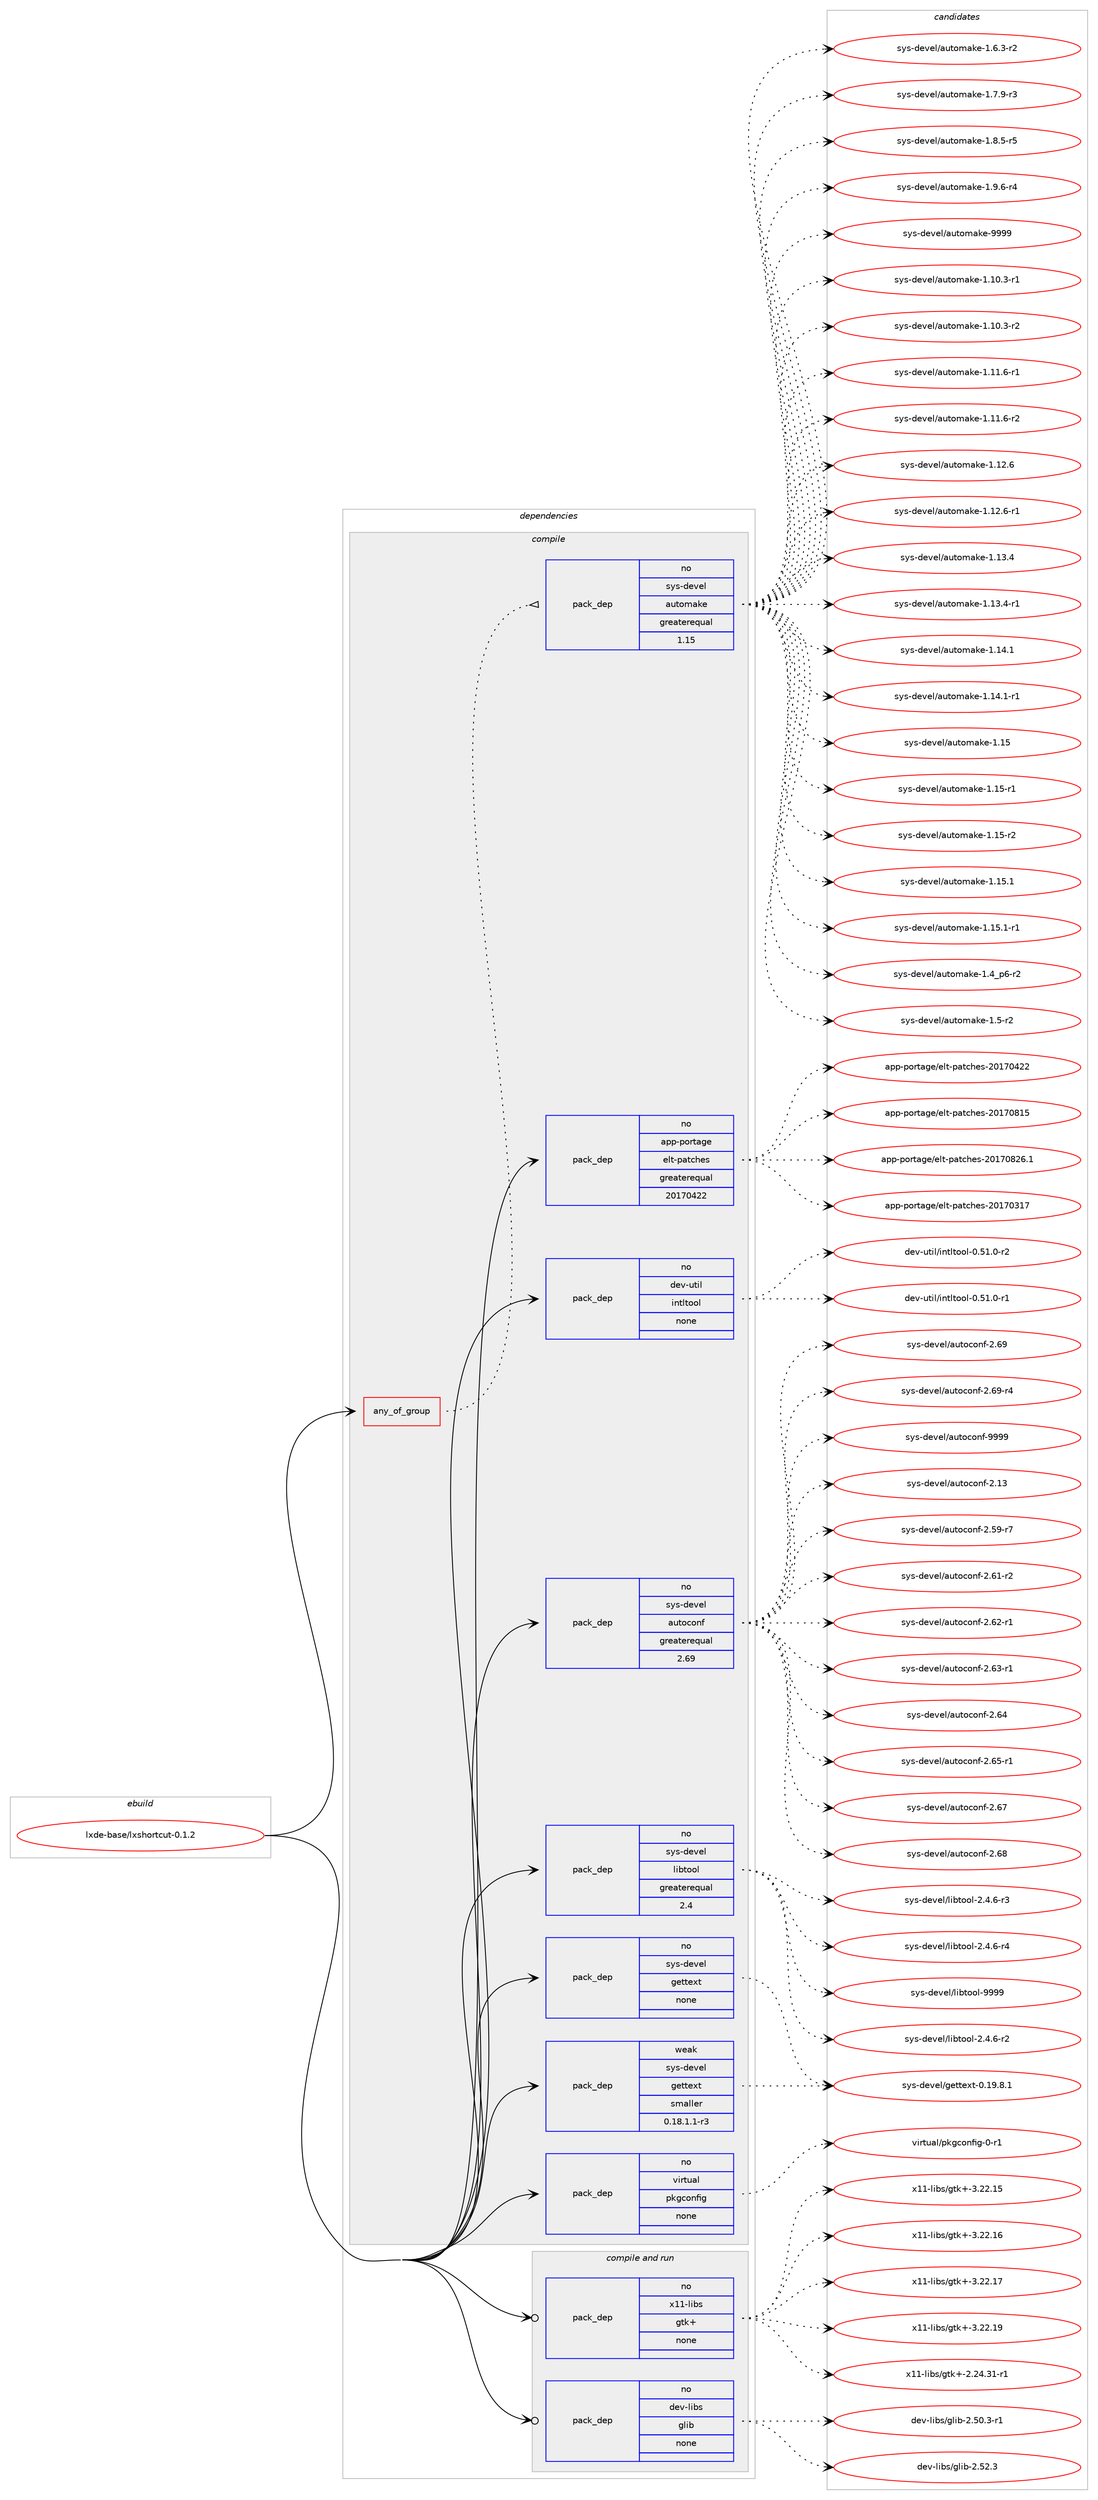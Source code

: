 digraph prolog {

# *************
# Graph options
# *************

newrank=true;
concentrate=true;
compound=true;
graph [rankdir=LR,fontname=Helvetica,fontsize=10,ranksep=1.5];#, ranksep=2.5, nodesep=0.2];
edge  [arrowhead=vee];
node  [fontname=Helvetica,fontsize=10];

# **********
# The ebuild
# **********

subgraph cluster_leftcol {
color=gray;
rank=same;
label=<<i>ebuild</i>>;
id [label="lxde-base/lxshortcut-0.1.2", color=red, width=4, href="../lxde-base/lxshortcut-0.1.2.svg"];
}

# ****************
# The dependencies
# ****************

subgraph cluster_midcol {
color=gray;
label=<<i>dependencies</i>>;
subgraph cluster_compile {
fillcolor="#eeeeee";
style=filled;
label=<<i>compile</i>>;
subgraph any4938 {
dependency338927 [label=<<TABLE BORDER="0" CELLBORDER="1" CELLSPACING="0" CELLPADDING="4"><TR><TD CELLPADDING="10">any_of_group</TD></TR></TABLE>>, shape=none, color=red];subgraph pack249204 {
dependency338928 [label=<<TABLE BORDER="0" CELLBORDER="1" CELLSPACING="0" CELLPADDING="4" WIDTH="220"><TR><TD ROWSPAN="6" CELLPADDING="30">pack_dep</TD></TR><TR><TD WIDTH="110">no</TD></TR><TR><TD>sys-devel</TD></TR><TR><TD>automake</TD></TR><TR><TD>greaterequal</TD></TR><TR><TD>1.15</TD></TR></TABLE>>, shape=none, color=blue];
}
dependency338927:e -> dependency338928:w [weight=20,style="dotted",arrowhead="oinv"];
}
id:e -> dependency338927:w [weight=20,style="solid",arrowhead="vee"];
subgraph pack249205 {
dependency338929 [label=<<TABLE BORDER="0" CELLBORDER="1" CELLSPACING="0" CELLPADDING="4" WIDTH="220"><TR><TD ROWSPAN="6" CELLPADDING="30">pack_dep</TD></TR><TR><TD WIDTH="110">no</TD></TR><TR><TD>app-portage</TD></TR><TR><TD>elt-patches</TD></TR><TR><TD>greaterequal</TD></TR><TR><TD>20170422</TD></TR></TABLE>>, shape=none, color=blue];
}
id:e -> dependency338929:w [weight=20,style="solid",arrowhead="vee"];
subgraph pack249206 {
dependency338930 [label=<<TABLE BORDER="0" CELLBORDER="1" CELLSPACING="0" CELLPADDING="4" WIDTH="220"><TR><TD ROWSPAN="6" CELLPADDING="30">pack_dep</TD></TR><TR><TD WIDTH="110">no</TD></TR><TR><TD>dev-util</TD></TR><TR><TD>intltool</TD></TR><TR><TD>none</TD></TR><TR><TD></TD></TR></TABLE>>, shape=none, color=blue];
}
id:e -> dependency338930:w [weight=20,style="solid",arrowhead="vee"];
subgraph pack249207 {
dependency338931 [label=<<TABLE BORDER="0" CELLBORDER="1" CELLSPACING="0" CELLPADDING="4" WIDTH="220"><TR><TD ROWSPAN="6" CELLPADDING="30">pack_dep</TD></TR><TR><TD WIDTH="110">no</TD></TR><TR><TD>sys-devel</TD></TR><TR><TD>autoconf</TD></TR><TR><TD>greaterequal</TD></TR><TR><TD>2.69</TD></TR></TABLE>>, shape=none, color=blue];
}
id:e -> dependency338931:w [weight=20,style="solid",arrowhead="vee"];
subgraph pack249208 {
dependency338932 [label=<<TABLE BORDER="0" CELLBORDER="1" CELLSPACING="0" CELLPADDING="4" WIDTH="220"><TR><TD ROWSPAN="6" CELLPADDING="30">pack_dep</TD></TR><TR><TD WIDTH="110">no</TD></TR><TR><TD>sys-devel</TD></TR><TR><TD>gettext</TD></TR><TR><TD>none</TD></TR><TR><TD></TD></TR></TABLE>>, shape=none, color=blue];
}
id:e -> dependency338932:w [weight=20,style="solid",arrowhead="vee"];
subgraph pack249209 {
dependency338933 [label=<<TABLE BORDER="0" CELLBORDER="1" CELLSPACING="0" CELLPADDING="4" WIDTH="220"><TR><TD ROWSPAN="6" CELLPADDING="30">pack_dep</TD></TR><TR><TD WIDTH="110">no</TD></TR><TR><TD>sys-devel</TD></TR><TR><TD>libtool</TD></TR><TR><TD>greaterequal</TD></TR><TR><TD>2.4</TD></TR></TABLE>>, shape=none, color=blue];
}
id:e -> dependency338933:w [weight=20,style="solid",arrowhead="vee"];
subgraph pack249210 {
dependency338934 [label=<<TABLE BORDER="0" CELLBORDER="1" CELLSPACING="0" CELLPADDING="4" WIDTH="220"><TR><TD ROWSPAN="6" CELLPADDING="30">pack_dep</TD></TR><TR><TD WIDTH="110">no</TD></TR><TR><TD>virtual</TD></TR><TR><TD>pkgconfig</TD></TR><TR><TD>none</TD></TR><TR><TD></TD></TR></TABLE>>, shape=none, color=blue];
}
id:e -> dependency338934:w [weight=20,style="solid",arrowhead="vee"];
subgraph pack249211 {
dependency338935 [label=<<TABLE BORDER="0" CELLBORDER="1" CELLSPACING="0" CELLPADDING="4" WIDTH="220"><TR><TD ROWSPAN="6" CELLPADDING="30">pack_dep</TD></TR><TR><TD WIDTH="110">weak</TD></TR><TR><TD>sys-devel</TD></TR><TR><TD>gettext</TD></TR><TR><TD>smaller</TD></TR><TR><TD>0.18.1.1-r3</TD></TR></TABLE>>, shape=none, color=blue];
}
id:e -> dependency338935:w [weight=20,style="solid",arrowhead="vee"];
}
subgraph cluster_compileandrun {
fillcolor="#eeeeee";
style=filled;
label=<<i>compile and run</i>>;
subgraph pack249212 {
dependency338936 [label=<<TABLE BORDER="0" CELLBORDER="1" CELLSPACING="0" CELLPADDING="4" WIDTH="220"><TR><TD ROWSPAN="6" CELLPADDING="30">pack_dep</TD></TR><TR><TD WIDTH="110">no</TD></TR><TR><TD>dev-libs</TD></TR><TR><TD>glib</TD></TR><TR><TD>none</TD></TR><TR><TD></TD></TR></TABLE>>, shape=none, color=blue];
}
id:e -> dependency338936:w [weight=20,style="solid",arrowhead="odotvee"];
subgraph pack249213 {
dependency338937 [label=<<TABLE BORDER="0" CELLBORDER="1" CELLSPACING="0" CELLPADDING="4" WIDTH="220"><TR><TD ROWSPAN="6" CELLPADDING="30">pack_dep</TD></TR><TR><TD WIDTH="110">no</TD></TR><TR><TD>x11-libs</TD></TR><TR><TD>gtk+</TD></TR><TR><TD>none</TD></TR><TR><TD></TD></TR></TABLE>>, shape=none, color=blue];
}
id:e -> dependency338937:w [weight=20,style="solid",arrowhead="odotvee"];
}
subgraph cluster_run {
fillcolor="#eeeeee";
style=filled;
label=<<i>run</i>>;
}
}

# **************
# The candidates
# **************

subgraph cluster_choices {
rank=same;
color=gray;
label=<<i>candidates</i>>;

subgraph choice249204 {
color=black;
nodesep=1;
choice11512111545100101118101108479711711611110997107101454946494846514511449 [label="sys-devel/automake-1.10.3-r1", color=red, width=4,href="../sys-devel/automake-1.10.3-r1.svg"];
choice11512111545100101118101108479711711611110997107101454946494846514511450 [label="sys-devel/automake-1.10.3-r2", color=red, width=4,href="../sys-devel/automake-1.10.3-r2.svg"];
choice11512111545100101118101108479711711611110997107101454946494946544511449 [label="sys-devel/automake-1.11.6-r1", color=red, width=4,href="../sys-devel/automake-1.11.6-r1.svg"];
choice11512111545100101118101108479711711611110997107101454946494946544511450 [label="sys-devel/automake-1.11.6-r2", color=red, width=4,href="../sys-devel/automake-1.11.6-r2.svg"];
choice1151211154510010111810110847971171161111099710710145494649504654 [label="sys-devel/automake-1.12.6", color=red, width=4,href="../sys-devel/automake-1.12.6.svg"];
choice11512111545100101118101108479711711611110997107101454946495046544511449 [label="sys-devel/automake-1.12.6-r1", color=red, width=4,href="../sys-devel/automake-1.12.6-r1.svg"];
choice1151211154510010111810110847971171161111099710710145494649514652 [label="sys-devel/automake-1.13.4", color=red, width=4,href="../sys-devel/automake-1.13.4.svg"];
choice11512111545100101118101108479711711611110997107101454946495146524511449 [label="sys-devel/automake-1.13.4-r1", color=red, width=4,href="../sys-devel/automake-1.13.4-r1.svg"];
choice1151211154510010111810110847971171161111099710710145494649524649 [label="sys-devel/automake-1.14.1", color=red, width=4,href="../sys-devel/automake-1.14.1.svg"];
choice11512111545100101118101108479711711611110997107101454946495246494511449 [label="sys-devel/automake-1.14.1-r1", color=red, width=4,href="../sys-devel/automake-1.14.1-r1.svg"];
choice115121115451001011181011084797117116111109971071014549464953 [label="sys-devel/automake-1.15", color=red, width=4,href="../sys-devel/automake-1.15.svg"];
choice1151211154510010111810110847971171161111099710710145494649534511449 [label="sys-devel/automake-1.15-r1", color=red, width=4,href="../sys-devel/automake-1.15-r1.svg"];
choice1151211154510010111810110847971171161111099710710145494649534511450 [label="sys-devel/automake-1.15-r2", color=red, width=4,href="../sys-devel/automake-1.15-r2.svg"];
choice1151211154510010111810110847971171161111099710710145494649534649 [label="sys-devel/automake-1.15.1", color=red, width=4,href="../sys-devel/automake-1.15.1.svg"];
choice11512111545100101118101108479711711611110997107101454946495346494511449 [label="sys-devel/automake-1.15.1-r1", color=red, width=4,href="../sys-devel/automake-1.15.1-r1.svg"];
choice115121115451001011181011084797117116111109971071014549465295112544511450 [label="sys-devel/automake-1.4_p6-r2", color=red, width=4,href="../sys-devel/automake-1.4_p6-r2.svg"];
choice11512111545100101118101108479711711611110997107101454946534511450 [label="sys-devel/automake-1.5-r2", color=red, width=4,href="../sys-devel/automake-1.5-r2.svg"];
choice115121115451001011181011084797117116111109971071014549465446514511450 [label="sys-devel/automake-1.6.3-r2", color=red, width=4,href="../sys-devel/automake-1.6.3-r2.svg"];
choice115121115451001011181011084797117116111109971071014549465546574511451 [label="sys-devel/automake-1.7.9-r3", color=red, width=4,href="../sys-devel/automake-1.7.9-r3.svg"];
choice115121115451001011181011084797117116111109971071014549465646534511453 [label="sys-devel/automake-1.8.5-r5", color=red, width=4,href="../sys-devel/automake-1.8.5-r5.svg"];
choice115121115451001011181011084797117116111109971071014549465746544511452 [label="sys-devel/automake-1.9.6-r4", color=red, width=4,href="../sys-devel/automake-1.9.6-r4.svg"];
choice115121115451001011181011084797117116111109971071014557575757 [label="sys-devel/automake-9999", color=red, width=4,href="../sys-devel/automake-9999.svg"];
dependency338928:e -> choice11512111545100101118101108479711711611110997107101454946494846514511449:w [style=dotted,weight="100"];
dependency338928:e -> choice11512111545100101118101108479711711611110997107101454946494846514511450:w [style=dotted,weight="100"];
dependency338928:e -> choice11512111545100101118101108479711711611110997107101454946494946544511449:w [style=dotted,weight="100"];
dependency338928:e -> choice11512111545100101118101108479711711611110997107101454946494946544511450:w [style=dotted,weight="100"];
dependency338928:e -> choice1151211154510010111810110847971171161111099710710145494649504654:w [style=dotted,weight="100"];
dependency338928:e -> choice11512111545100101118101108479711711611110997107101454946495046544511449:w [style=dotted,weight="100"];
dependency338928:e -> choice1151211154510010111810110847971171161111099710710145494649514652:w [style=dotted,weight="100"];
dependency338928:e -> choice11512111545100101118101108479711711611110997107101454946495146524511449:w [style=dotted,weight="100"];
dependency338928:e -> choice1151211154510010111810110847971171161111099710710145494649524649:w [style=dotted,weight="100"];
dependency338928:e -> choice11512111545100101118101108479711711611110997107101454946495246494511449:w [style=dotted,weight="100"];
dependency338928:e -> choice115121115451001011181011084797117116111109971071014549464953:w [style=dotted,weight="100"];
dependency338928:e -> choice1151211154510010111810110847971171161111099710710145494649534511449:w [style=dotted,weight="100"];
dependency338928:e -> choice1151211154510010111810110847971171161111099710710145494649534511450:w [style=dotted,weight="100"];
dependency338928:e -> choice1151211154510010111810110847971171161111099710710145494649534649:w [style=dotted,weight="100"];
dependency338928:e -> choice11512111545100101118101108479711711611110997107101454946495346494511449:w [style=dotted,weight="100"];
dependency338928:e -> choice115121115451001011181011084797117116111109971071014549465295112544511450:w [style=dotted,weight="100"];
dependency338928:e -> choice11512111545100101118101108479711711611110997107101454946534511450:w [style=dotted,weight="100"];
dependency338928:e -> choice115121115451001011181011084797117116111109971071014549465446514511450:w [style=dotted,weight="100"];
dependency338928:e -> choice115121115451001011181011084797117116111109971071014549465546574511451:w [style=dotted,weight="100"];
dependency338928:e -> choice115121115451001011181011084797117116111109971071014549465646534511453:w [style=dotted,weight="100"];
dependency338928:e -> choice115121115451001011181011084797117116111109971071014549465746544511452:w [style=dotted,weight="100"];
dependency338928:e -> choice115121115451001011181011084797117116111109971071014557575757:w [style=dotted,weight="100"];
}
subgraph choice249205 {
color=black;
nodesep=1;
choice97112112451121111141169710310147101108116451129711699104101115455048495548514955 [label="app-portage/elt-patches-20170317", color=red, width=4,href="../app-portage/elt-patches-20170317.svg"];
choice97112112451121111141169710310147101108116451129711699104101115455048495548525050 [label="app-portage/elt-patches-20170422", color=red, width=4,href="../app-portage/elt-patches-20170422.svg"];
choice97112112451121111141169710310147101108116451129711699104101115455048495548564953 [label="app-portage/elt-patches-20170815", color=red, width=4,href="../app-portage/elt-patches-20170815.svg"];
choice971121124511211111411697103101471011081164511297116991041011154550484955485650544649 [label="app-portage/elt-patches-20170826.1", color=red, width=4,href="../app-portage/elt-patches-20170826.1.svg"];
dependency338929:e -> choice97112112451121111141169710310147101108116451129711699104101115455048495548514955:w [style=dotted,weight="100"];
dependency338929:e -> choice97112112451121111141169710310147101108116451129711699104101115455048495548525050:w [style=dotted,weight="100"];
dependency338929:e -> choice97112112451121111141169710310147101108116451129711699104101115455048495548564953:w [style=dotted,weight="100"];
dependency338929:e -> choice971121124511211111411697103101471011081164511297116991041011154550484955485650544649:w [style=dotted,weight="100"];
}
subgraph choice249206 {
color=black;
nodesep=1;
choice1001011184511711610510847105110116108116111111108454846534946484511449 [label="dev-util/intltool-0.51.0-r1", color=red, width=4,href="../dev-util/intltool-0.51.0-r1.svg"];
choice1001011184511711610510847105110116108116111111108454846534946484511450 [label="dev-util/intltool-0.51.0-r2", color=red, width=4,href="../dev-util/intltool-0.51.0-r2.svg"];
dependency338930:e -> choice1001011184511711610510847105110116108116111111108454846534946484511449:w [style=dotted,weight="100"];
dependency338930:e -> choice1001011184511711610510847105110116108116111111108454846534946484511450:w [style=dotted,weight="100"];
}
subgraph choice249207 {
color=black;
nodesep=1;
choice115121115451001011181011084797117116111991111101024550464951 [label="sys-devel/autoconf-2.13", color=red, width=4,href="../sys-devel/autoconf-2.13.svg"];
choice1151211154510010111810110847971171161119911111010245504653574511455 [label="sys-devel/autoconf-2.59-r7", color=red, width=4,href="../sys-devel/autoconf-2.59-r7.svg"];
choice1151211154510010111810110847971171161119911111010245504654494511450 [label="sys-devel/autoconf-2.61-r2", color=red, width=4,href="../sys-devel/autoconf-2.61-r2.svg"];
choice1151211154510010111810110847971171161119911111010245504654504511449 [label="sys-devel/autoconf-2.62-r1", color=red, width=4,href="../sys-devel/autoconf-2.62-r1.svg"];
choice1151211154510010111810110847971171161119911111010245504654514511449 [label="sys-devel/autoconf-2.63-r1", color=red, width=4,href="../sys-devel/autoconf-2.63-r1.svg"];
choice115121115451001011181011084797117116111991111101024550465452 [label="sys-devel/autoconf-2.64", color=red, width=4,href="../sys-devel/autoconf-2.64.svg"];
choice1151211154510010111810110847971171161119911111010245504654534511449 [label="sys-devel/autoconf-2.65-r1", color=red, width=4,href="../sys-devel/autoconf-2.65-r1.svg"];
choice115121115451001011181011084797117116111991111101024550465455 [label="sys-devel/autoconf-2.67", color=red, width=4,href="../sys-devel/autoconf-2.67.svg"];
choice115121115451001011181011084797117116111991111101024550465456 [label="sys-devel/autoconf-2.68", color=red, width=4,href="../sys-devel/autoconf-2.68.svg"];
choice115121115451001011181011084797117116111991111101024550465457 [label="sys-devel/autoconf-2.69", color=red, width=4,href="../sys-devel/autoconf-2.69.svg"];
choice1151211154510010111810110847971171161119911111010245504654574511452 [label="sys-devel/autoconf-2.69-r4", color=red, width=4,href="../sys-devel/autoconf-2.69-r4.svg"];
choice115121115451001011181011084797117116111991111101024557575757 [label="sys-devel/autoconf-9999", color=red, width=4,href="../sys-devel/autoconf-9999.svg"];
dependency338931:e -> choice115121115451001011181011084797117116111991111101024550464951:w [style=dotted,weight="100"];
dependency338931:e -> choice1151211154510010111810110847971171161119911111010245504653574511455:w [style=dotted,weight="100"];
dependency338931:e -> choice1151211154510010111810110847971171161119911111010245504654494511450:w [style=dotted,weight="100"];
dependency338931:e -> choice1151211154510010111810110847971171161119911111010245504654504511449:w [style=dotted,weight="100"];
dependency338931:e -> choice1151211154510010111810110847971171161119911111010245504654514511449:w [style=dotted,weight="100"];
dependency338931:e -> choice115121115451001011181011084797117116111991111101024550465452:w [style=dotted,weight="100"];
dependency338931:e -> choice1151211154510010111810110847971171161119911111010245504654534511449:w [style=dotted,weight="100"];
dependency338931:e -> choice115121115451001011181011084797117116111991111101024550465455:w [style=dotted,weight="100"];
dependency338931:e -> choice115121115451001011181011084797117116111991111101024550465456:w [style=dotted,weight="100"];
dependency338931:e -> choice115121115451001011181011084797117116111991111101024550465457:w [style=dotted,weight="100"];
dependency338931:e -> choice1151211154510010111810110847971171161119911111010245504654574511452:w [style=dotted,weight="100"];
dependency338931:e -> choice115121115451001011181011084797117116111991111101024557575757:w [style=dotted,weight="100"];
}
subgraph choice249208 {
color=black;
nodesep=1;
choice1151211154510010111810110847103101116116101120116454846495746564649 [label="sys-devel/gettext-0.19.8.1", color=red, width=4,href="../sys-devel/gettext-0.19.8.1.svg"];
dependency338932:e -> choice1151211154510010111810110847103101116116101120116454846495746564649:w [style=dotted,weight="100"];
}
subgraph choice249209 {
color=black;
nodesep=1;
choice1151211154510010111810110847108105981161111111084550465246544511450 [label="sys-devel/libtool-2.4.6-r2", color=red, width=4,href="../sys-devel/libtool-2.4.6-r2.svg"];
choice1151211154510010111810110847108105981161111111084550465246544511451 [label="sys-devel/libtool-2.4.6-r3", color=red, width=4,href="../sys-devel/libtool-2.4.6-r3.svg"];
choice1151211154510010111810110847108105981161111111084550465246544511452 [label="sys-devel/libtool-2.4.6-r4", color=red, width=4,href="../sys-devel/libtool-2.4.6-r4.svg"];
choice1151211154510010111810110847108105981161111111084557575757 [label="sys-devel/libtool-9999", color=red, width=4,href="../sys-devel/libtool-9999.svg"];
dependency338933:e -> choice1151211154510010111810110847108105981161111111084550465246544511450:w [style=dotted,weight="100"];
dependency338933:e -> choice1151211154510010111810110847108105981161111111084550465246544511451:w [style=dotted,weight="100"];
dependency338933:e -> choice1151211154510010111810110847108105981161111111084550465246544511452:w [style=dotted,weight="100"];
dependency338933:e -> choice1151211154510010111810110847108105981161111111084557575757:w [style=dotted,weight="100"];
}
subgraph choice249210 {
color=black;
nodesep=1;
choice11810511411611797108471121071039911111010210510345484511449 [label="virtual/pkgconfig-0-r1", color=red, width=4,href="../virtual/pkgconfig-0-r1.svg"];
dependency338934:e -> choice11810511411611797108471121071039911111010210510345484511449:w [style=dotted,weight="100"];
}
subgraph choice249211 {
color=black;
nodesep=1;
choice1151211154510010111810110847103101116116101120116454846495746564649 [label="sys-devel/gettext-0.19.8.1", color=red, width=4,href="../sys-devel/gettext-0.19.8.1.svg"];
dependency338935:e -> choice1151211154510010111810110847103101116116101120116454846495746564649:w [style=dotted,weight="100"];
}
subgraph choice249212 {
color=black;
nodesep=1;
choice10010111845108105981154710310810598455046534846514511449 [label="dev-libs/glib-2.50.3-r1", color=red, width=4,href="../dev-libs/glib-2.50.3-r1.svg"];
choice1001011184510810598115471031081059845504653504651 [label="dev-libs/glib-2.52.3", color=red, width=4,href="../dev-libs/glib-2.52.3.svg"];
dependency338936:e -> choice10010111845108105981154710310810598455046534846514511449:w [style=dotted,weight="100"];
dependency338936:e -> choice1001011184510810598115471031081059845504653504651:w [style=dotted,weight="100"];
}
subgraph choice249213 {
color=black;
nodesep=1;
choice12049494510810598115471031161074345504650524651494511449 [label="x11-libs/gtk+-2.24.31-r1", color=red, width=4,href="../x11-libs/gtk+-2.24.31-r1.svg"];
choice1204949451081059811547103116107434551465050464953 [label="x11-libs/gtk+-3.22.15", color=red, width=4,href="../x11-libs/gtk+-3.22.15.svg"];
choice1204949451081059811547103116107434551465050464954 [label="x11-libs/gtk+-3.22.16", color=red, width=4,href="../x11-libs/gtk+-3.22.16.svg"];
choice1204949451081059811547103116107434551465050464955 [label="x11-libs/gtk+-3.22.17", color=red, width=4,href="../x11-libs/gtk+-3.22.17.svg"];
choice1204949451081059811547103116107434551465050464957 [label="x11-libs/gtk+-3.22.19", color=red, width=4,href="../x11-libs/gtk+-3.22.19.svg"];
dependency338937:e -> choice12049494510810598115471031161074345504650524651494511449:w [style=dotted,weight="100"];
dependency338937:e -> choice1204949451081059811547103116107434551465050464953:w [style=dotted,weight="100"];
dependency338937:e -> choice1204949451081059811547103116107434551465050464954:w [style=dotted,weight="100"];
dependency338937:e -> choice1204949451081059811547103116107434551465050464955:w [style=dotted,weight="100"];
dependency338937:e -> choice1204949451081059811547103116107434551465050464957:w [style=dotted,weight="100"];
}
}

}
